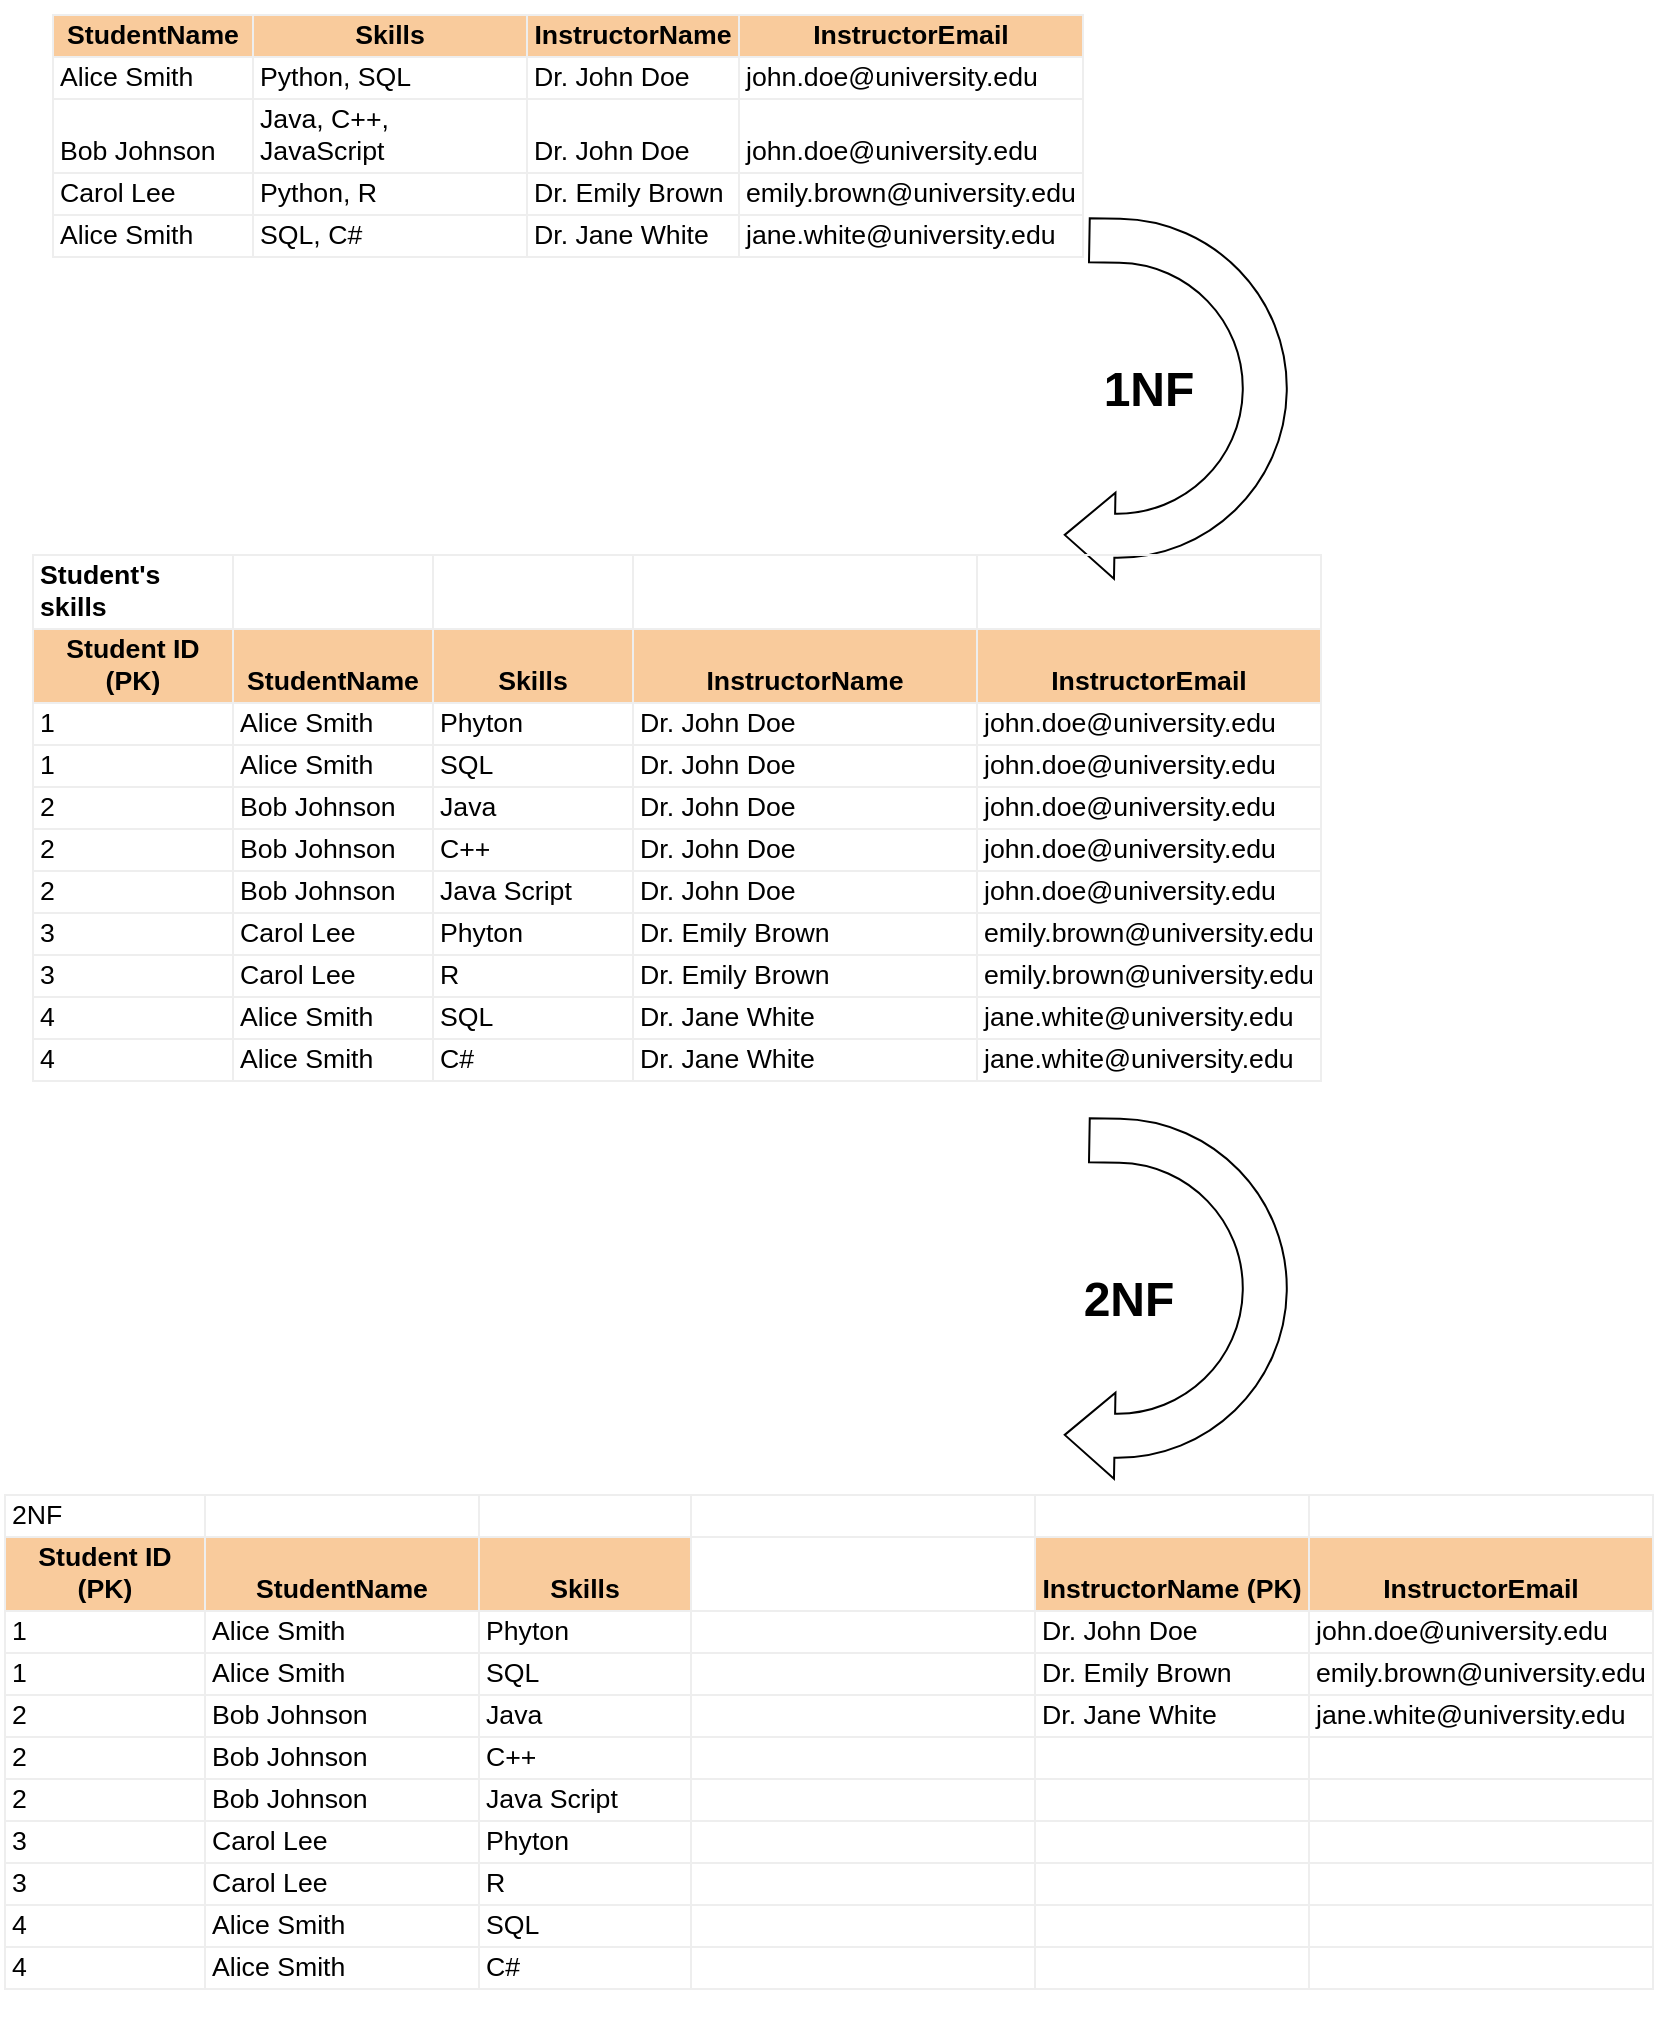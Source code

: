 <mxfile version="24.8.3">
  <diagram name="Halaman-1" id="TZsTCueLacz2FcIuYHnX">
    <mxGraphModel dx="2788" dy="1872" grid="1" gridSize="10" guides="1" tooltips="1" connect="1" arrows="1" fold="1" page="1" pageScale="1" pageWidth="827" pageHeight="1169" math="0" shadow="0">
      <root>
        <mxCell id="0" />
        <mxCell id="1" parent="0" />
        <UserObject label="&lt;table xmlns=&quot;http://www.w3.org/1999/xhtml&quot; cellspacing=&quot;0&quot; cellpadding=&quot;0&quot; dir=&quot;ltr&quot; border=&quot;1&quot; style=&quot;table-layout:fixed;font-size:10pt;font-family:Arial;width:0px;border-collapse:collapse;border:none&quot; data-sheets-root=&quot;1&quot; data-sheets-baot=&quot;1&quot;&gt;&lt;colgroup&gt;&lt;col width=&quot;100&quot;&gt;&lt;col width=&quot;137&quot;&gt;&lt;col width=&quot;106&quot;&gt;&lt;col width=&quot;172&quot;&gt;&lt;/colgroup&gt;&lt;tbody&gt;&lt;tr style=&quot;height:21px;&quot;&gt;&lt;td style=&quot;overflow:hidden;padding:2px 3px 2px 3px;vertical-align:bottom;background-color:#f9cb9c;font-weight:bold;text-align:center;&quot;&gt;StudentName&lt;/td&gt;&lt;td style=&quot;overflow:hidden;padding:2px 3px 2px 3px;vertical-align:bottom;background-color:#f9cb9c;font-weight:bold;text-align:center;&quot;&gt;Skills&lt;/td&gt;&lt;td style=&quot;overflow:hidden;padding:2px 3px 2px 3px;vertical-align:bottom;background-color:#f9cb9c;font-weight:bold;text-align:center;&quot;&gt;InstructorName&lt;/td&gt;&lt;td style=&quot;overflow:hidden;padding:2px 3px 2px 3px;vertical-align:bottom;background-color:#f9cb9c;font-weight:bold;text-align:center;&quot;&gt;InstructorEmail&lt;/td&gt;&lt;/tr&gt;&lt;tr style=&quot;height:21px;&quot;&gt;&lt;td style=&quot;overflow:hidden;padding:2px 3px 2px 3px;vertical-align:bottom;&quot;&gt;Alice Smith&lt;/td&gt;&lt;td style=&quot;overflow:hidden;padding:2px 3px 2px 3px;vertical-align:bottom;&quot;&gt;Python, SQL&lt;/td&gt;&lt;td style=&quot;overflow:hidden;padding:2px 3px 2px 3px;vertical-align:bottom;&quot;&gt;Dr. John Doe&lt;/td&gt;&lt;td style=&quot;overflow:hidden;padding:2px 3px 2px 3px;vertical-align:bottom;&quot;&gt;john.doe@university.edu&lt;/td&gt;&lt;/tr&gt;&lt;tr style=&quot;height:21px;&quot;&gt;&lt;td style=&quot;overflow:hidden;padding:2px 3px 2px 3px;vertical-align:bottom;&quot;&gt;Bob Johnson&lt;/td&gt;&lt;td style=&quot;overflow:hidden;padding:2px 3px 2px 3px;vertical-align:bottom;&quot;&gt;Java, C++, JavaScript&lt;/td&gt;&lt;td style=&quot;overflow:hidden;padding:2px 3px 2px 3px;vertical-align:bottom;&quot;&gt;Dr. John Doe&lt;/td&gt;&lt;td style=&quot;overflow:hidden;padding:2px 3px 2px 3px;vertical-align:bottom;&quot;&gt;john.doe@university.edu&lt;/td&gt;&lt;/tr&gt;&lt;tr style=&quot;height:21px;&quot;&gt;&lt;td style=&quot;overflow:hidden;padding:2px 3px 2px 3px;vertical-align:bottom;&quot;&gt;Carol Lee&lt;/td&gt;&lt;td style=&quot;overflow:hidden;padding:2px 3px 2px 3px;vertical-align:bottom;&quot;&gt;Python, R&lt;/td&gt;&lt;td style=&quot;overflow:hidden;padding:2px 3px 2px 3px;vertical-align:bottom;&quot;&gt;Dr. Emily Brown&lt;/td&gt;&lt;td style=&quot;overflow:hidden;padding:2px 3px 2px 3px;vertical-align:bottom;&quot;&gt;emily.brown@university.edu&lt;/td&gt;&lt;/tr&gt;&lt;tr style=&quot;height:21px;&quot;&gt;&lt;td style=&quot;overflow:hidden;padding:2px 3px 2px 3px;vertical-align:bottom;&quot;&gt;Alice Smith&lt;/td&gt;&lt;td style=&quot;overflow:hidden;padding:2px 3px 2px 3px;vertical-align:bottom;&quot;&gt;SQL, C#&lt;/td&gt;&lt;td style=&quot;overflow:hidden;padding:2px 3px 2px 3px;vertical-align:bottom;&quot;&gt;Dr. Jane White&lt;/td&gt;&lt;td style=&quot;overflow:hidden;padding:2px 3px 2px 3px;vertical-align:bottom;&quot;&gt;jane.white@university.edu&lt;/td&gt;&lt;/tr&gt;&lt;/tbody&gt;&lt;/table&gt;" id="SAuL4ZHzkhVfNu2EItm8-41">
          <mxCell style="text;whiteSpace=wrap;html=1;" parent="1" vertex="1">
            <mxGeometry x="-1630" y="-1150" width="560" height="140" as="geometry" />
          </mxCell>
        </UserObject>
        <mxCell id="SAuL4ZHzkhVfNu2EItm8-42" value="" style="html=1;shadow=0;dashed=0;align=center;verticalAlign=middle;shape=mxgraph.arrows2.uTurnArrow;dy=11;arrowHead=43;dx2=25;rotation=-179;" parent="1" vertex="1">
          <mxGeometry x="-1110.7" y="-1040.01" width="100" height="180" as="geometry" />
        </mxCell>
        <mxCell id="SAuL4ZHzkhVfNu2EItm8-44" value="1NF" style="text;strokeColor=none;fillColor=none;html=1;fontSize=24;fontStyle=1;verticalAlign=middle;align=center;" parent="1" vertex="1">
          <mxGeometry x="-1130" y="-980" width="100" height="50" as="geometry" />
        </mxCell>
        <UserObject label="&lt;table xmlns=&quot;http://www.w3.org/1999/xhtml&quot; cellspacing=&quot;0&quot; cellpadding=&quot;0&quot; dir=&quot;ltr&quot; border=&quot;1&quot; style=&quot;table-layout:fixed;font-size:10pt;font-family:Arial;width:0px;border-collapse:collapse;border:none&quot; data-sheets-root=&quot;1&quot; data-sheets-baot=&quot;1&quot;&gt;&lt;colgroup&gt;&lt;col width=&quot;100&quot;&gt;&lt;col width=&quot;100&quot;&gt;&lt;col width=&quot;100&quot;&gt;&lt;col width=&quot;172&quot;&gt;&lt;col width=&quot;172&quot;&gt;&lt;/colgroup&gt;&lt;tbody&gt;&lt;tr style=&quot;height:21px;&quot;&gt;&lt;td style=&quot;overflow:hidden;padding:2px 3px 2px 3px;vertical-align:bottom;font-weight:bold;&quot;&gt;Student&#39;s skills&lt;/td&gt;&lt;td style=&quot;overflow:hidden;padding:2px 3px 2px 3px;vertical-align:bottom;&quot;&gt;&lt;/td&gt;&lt;td style=&quot;overflow:hidden;padding:2px 3px 2px 3px;vertical-align:bottom;&quot;&gt;&lt;/td&gt;&lt;td style=&quot;overflow:hidden;padding:2px 3px 2px 3px;vertical-align:bottom;&quot;&gt;&lt;/td&gt;&lt;td style=&quot;overflow:hidden;padding:2px 3px 2px 3px;vertical-align:bottom;&quot;&gt;&lt;/td&gt;&lt;/tr&gt;&lt;tr style=&quot;height:21px;&quot;&gt;&lt;td style=&quot;overflow:hidden;padding:2px 3px 2px 3px;vertical-align:bottom;background-color:#f9cb9c;font-weight:bold;text-align:center;&quot;&gt;Student ID (PK)&lt;/td&gt;&lt;td style=&quot;overflow:hidden;padding:2px 3px 2px 3px;vertical-align:bottom;background-color:#f9cb9c;font-weight:bold;text-align:center;&quot;&gt;StudentName&lt;/td&gt;&lt;td style=&quot;overflow:hidden;padding:2px 3px 2px 3px;vertical-align:bottom;background-color:#f9cb9c;font-weight:bold;text-align:center;&quot;&gt;Skills&lt;/td&gt;&lt;td style=&quot;overflow:hidden;padding:2px 3px 2px 3px;vertical-align:bottom;background-color:#f9cb9c;font-weight:bold;text-align:center;&quot;&gt;InstructorName&lt;/td&gt;&lt;td style=&quot;overflow:hidden;padding:2px 3px 2px 3px;vertical-align:bottom;background-color:#f9cb9c;font-weight:bold;text-align:center;&quot;&gt;InstructorEmail&lt;/td&gt;&lt;/tr&gt;&lt;tr style=&quot;height:21px;&quot;&gt;&lt;td style=&quot;overflow:hidden;padding:2px 3px 2px 3px;vertical-align:bottom;&quot;&gt;1&lt;/td&gt;&lt;td style=&quot;overflow:hidden;padding:2px 3px 2px 3px;vertical-align:bottom;&quot;&gt;Alice Smith&lt;/td&gt;&lt;td style=&quot;overflow:hidden;padding:2px 3px 2px 3px;vertical-align:bottom;&quot;&gt;Phyton&lt;/td&gt;&lt;td style=&quot;overflow:hidden;padding:2px 3px 2px 3px;vertical-align:bottom;&quot;&gt;Dr. John Doe&lt;/td&gt;&lt;td style=&quot;overflow:hidden;padding:2px 3px 2px 3px;vertical-align:bottom;&quot;&gt;john.doe@university.edu&lt;/td&gt;&lt;/tr&gt;&lt;tr style=&quot;height:21px;&quot;&gt;&lt;td style=&quot;overflow:hidden;padding:2px 3px 2px 3px;vertical-align:bottom;&quot;&gt;1&lt;/td&gt;&lt;td style=&quot;overflow:hidden;padding:2px 3px 2px 3px;vertical-align:bottom;&quot;&gt;Alice Smith&lt;/td&gt;&lt;td style=&quot;overflow:hidden;padding:2px 3px 2px 3px;vertical-align:bottom;&quot;&gt;SQL&lt;/td&gt;&lt;td style=&quot;overflow:hidden;padding:2px 3px 2px 3px;vertical-align:bottom;&quot;&gt;Dr. John Doe&lt;/td&gt;&lt;td style=&quot;overflow:hidden;padding:2px 3px 2px 3px;vertical-align:bottom;&quot;&gt;john.doe@university.edu&lt;/td&gt;&lt;/tr&gt;&lt;tr style=&quot;height:21px;&quot;&gt;&lt;td style=&quot;overflow:hidden;padding:2px 3px 2px 3px;vertical-align:bottom;&quot;&gt;2&lt;/td&gt;&lt;td style=&quot;overflow:hidden;padding:2px 3px 2px 3px;vertical-align:bottom;&quot;&gt;Bob Johnson&lt;/td&gt;&lt;td style=&quot;overflow:hidden;padding:2px 3px 2px 3px;vertical-align:bottom;&quot;&gt;Java&lt;/td&gt;&lt;td style=&quot;overflow:hidden;padding:2px 3px 2px 3px;vertical-align:bottom;&quot;&gt;Dr. John Doe&lt;/td&gt;&lt;td style=&quot;overflow:hidden;padding:2px 3px 2px 3px;vertical-align:bottom;&quot;&gt;john.doe@university.edu&lt;/td&gt;&lt;/tr&gt;&lt;tr style=&quot;height:21px;&quot;&gt;&lt;td style=&quot;overflow:hidden;padding:2px 3px 2px 3px;vertical-align:bottom;&quot;&gt;2&lt;/td&gt;&lt;td style=&quot;overflow:hidden;padding:2px 3px 2px 3px;vertical-align:bottom;&quot;&gt;Bob Johnson&lt;/td&gt;&lt;td style=&quot;overflow:hidden;padding:2px 3px 2px 3px;vertical-align:bottom;&quot;&gt;C++&lt;/td&gt;&lt;td style=&quot;overflow:hidden;padding:2px 3px 2px 3px;vertical-align:bottom;&quot;&gt;Dr. John Doe&lt;/td&gt;&lt;td style=&quot;overflow:hidden;padding:2px 3px 2px 3px;vertical-align:bottom;&quot;&gt;john.doe@university.edu&lt;/td&gt;&lt;/tr&gt;&lt;tr style=&quot;height:21px;&quot;&gt;&lt;td style=&quot;overflow:hidden;padding:2px 3px 2px 3px;vertical-align:bottom;&quot;&gt;2&lt;/td&gt;&lt;td style=&quot;overflow:hidden;padding:2px 3px 2px 3px;vertical-align:bottom;&quot;&gt;Bob Johnson&lt;/td&gt;&lt;td style=&quot;overflow:hidden;padding:2px 3px 2px 3px;vertical-align:bottom;&quot;&gt;Java Script&lt;/td&gt;&lt;td style=&quot;overflow:hidden;padding:2px 3px 2px 3px;vertical-align:bottom;&quot;&gt;Dr. John Doe&lt;/td&gt;&lt;td style=&quot;overflow:hidden;padding:2px 3px 2px 3px;vertical-align:bottom;&quot;&gt;john.doe@university.edu&lt;/td&gt;&lt;/tr&gt;&lt;tr style=&quot;height:21px;&quot;&gt;&lt;td style=&quot;overflow:hidden;padding:2px 3px 2px 3px;vertical-align:bottom;&quot;&gt;3&lt;/td&gt;&lt;td style=&quot;overflow:hidden;padding:2px 3px 2px 3px;vertical-align:bottom;&quot;&gt;Carol Lee&lt;/td&gt;&lt;td style=&quot;overflow:hidden;padding:2px 3px 2px 3px;vertical-align:bottom;&quot;&gt;Phyton&lt;/td&gt;&lt;td style=&quot;overflow:hidden;padding:2px 3px 2px 3px;vertical-align:bottom;&quot;&gt;Dr. Emily Brown&lt;/td&gt;&lt;td style=&quot;overflow:hidden;padding:2px 3px 2px 3px;vertical-align:bottom;&quot;&gt;emily.brown@university.edu&lt;/td&gt;&lt;/tr&gt;&lt;tr style=&quot;height:21px;&quot;&gt;&lt;td style=&quot;overflow:hidden;padding:2px 3px 2px 3px;vertical-align:bottom;&quot;&gt;3&lt;/td&gt;&lt;td style=&quot;overflow:hidden;padding:2px 3px 2px 3px;vertical-align:bottom;&quot;&gt;Carol Lee&lt;/td&gt;&lt;td style=&quot;overflow:hidden;padding:2px 3px 2px 3px;vertical-align:bottom;&quot;&gt;R&lt;/td&gt;&lt;td style=&quot;overflow:hidden;padding:2px 3px 2px 3px;vertical-align:bottom;&quot;&gt;Dr. Emily Brown&lt;/td&gt;&lt;td style=&quot;overflow:hidden;padding:2px 3px 2px 3px;vertical-align:bottom;&quot;&gt;emily.brown@university.edu&lt;/td&gt;&lt;/tr&gt;&lt;tr style=&quot;height:21px;&quot;&gt;&lt;td style=&quot;overflow:hidden;padding:2px 3px 2px 3px;vertical-align:bottom;&quot;&gt;4&lt;/td&gt;&lt;td style=&quot;overflow:hidden;padding:2px 3px 2px 3px;vertical-align:bottom;&quot;&gt;Alice Smith&lt;/td&gt;&lt;td style=&quot;overflow:hidden;padding:2px 3px 2px 3px;vertical-align:bottom;&quot;&gt;SQL&lt;/td&gt;&lt;td style=&quot;overflow:hidden;padding:2px 3px 2px 3px;vertical-align:bottom;&quot;&gt;Dr. Jane White&lt;/td&gt;&lt;td style=&quot;overflow:hidden;padding:2px 3px 2px 3px;vertical-align:bottom;&quot;&gt;jane.white@university.edu&lt;/td&gt;&lt;/tr&gt;&lt;tr style=&quot;height:21px;&quot;&gt;&lt;td style=&quot;overflow:hidden;padding:2px 3px 2px 3px;vertical-align:bottom;&quot;&gt;4&lt;/td&gt;&lt;td style=&quot;overflow:hidden;padding:2px 3px 2px 3px;vertical-align:bottom;&quot;&gt;Alice Smith&lt;/td&gt;&lt;td style=&quot;overflow:hidden;padding:2px 3px 2px 3px;vertical-align:bottom;&quot;&gt;C#&lt;/td&gt;&lt;td style=&quot;overflow:hidden;padding:2px 3px 2px 3px;vertical-align:bottom;&quot;&gt;Dr. Jane White&lt;/td&gt;&lt;td style=&quot;overflow:hidden;padding:2px 3px 2px 3px;vertical-align:bottom;&quot;&gt;jane.white@university.edu&lt;/td&gt;&lt;/tr&gt;&lt;/tbody&gt;&lt;/table&gt;" id="SAuL4ZHzkhVfNu2EItm8-118">
          <mxCell style="text;whiteSpace=wrap;html=1;" parent="1" vertex="1">
            <mxGeometry x="-1640" y="-880" width="560" height="290" as="geometry" />
          </mxCell>
        </UserObject>
        <mxCell id="SAuL4ZHzkhVfNu2EItm8-121" value="" style="html=1;shadow=0;dashed=0;align=center;verticalAlign=middle;shape=mxgraph.arrows2.uTurnArrow;dy=11;arrowHead=43;dx2=25;rotation=-179;" parent="1" vertex="1">
          <mxGeometry x="-1110.7" y="-590" width="100" height="180" as="geometry" />
        </mxCell>
        <mxCell id="SAuL4ZHzkhVfNu2EItm8-122" value="2NF" style="text;strokeColor=none;fillColor=none;html=1;fontSize=24;fontStyle=1;verticalAlign=middle;align=center;" parent="1" vertex="1">
          <mxGeometry x="-1140" y="-525" width="100" height="50" as="geometry" />
        </mxCell>
        <UserObject label="&lt;table xmlns=&quot;http://www.w3.org/1999/xhtml&quot; cellspacing=&quot;0&quot; cellpadding=&quot;0&quot; dir=&quot;ltr&quot; border=&quot;1&quot; style=&quot;table-layout:fixed;font-size:10pt;font-family:Arial;width:0px;border-collapse:collapse;border:none&quot; data-sheets-root=&quot;1&quot; data-sheets-baot=&quot;1&quot;&gt;&lt;colgroup&gt;&lt;col width=&quot;100&quot;&gt;&lt;col width=&quot;137&quot;&gt;&lt;col width=&quot;106&quot;&gt;&lt;col width=&quot;172&quot;&gt;&lt;col width=&quot;137&quot;&gt;&lt;col width=&quot;172&quot;&gt;&lt;/colgroup&gt;&lt;tbody&gt;&lt;tr style=&quot;height:21px;&quot;&gt;&lt;td style=&quot;overflow:hidden;padding:2px 3px 2px 3px;vertical-align:bottom;&quot;&gt;2NF&lt;/td&gt;&lt;td style=&quot;overflow:hidden;padding:2px 3px 2px 3px;vertical-align:bottom;&quot;&gt;&lt;/td&gt;&lt;td style=&quot;overflow:hidden;padding:2px 3px 2px 3px;vertical-align:bottom;&quot;&gt;&lt;/td&gt;&lt;td style=&quot;overflow:hidden;padding:2px 3px 2px 3px;vertical-align:bottom;&quot;&gt;&lt;/td&gt;&lt;td style=&quot;overflow:hidden;padding:2px 3px 2px 3px;vertical-align:bottom;&quot;&gt;&lt;/td&gt;&lt;td style=&quot;overflow:hidden;padding:2px 3px 2px 3px;vertical-align:bottom;&quot;&gt;&lt;/td&gt;&lt;/tr&gt;&lt;tr style=&quot;height:21px;&quot;&gt;&lt;td style=&quot;overflow:hidden;padding:2px 3px 2px 3px;vertical-align:bottom;background-color:#f9cb9c;font-weight:bold;text-align:center;&quot;&gt;Student ID (PK)&lt;/td&gt;&lt;td style=&quot;overflow:hidden;padding:2px 3px 2px 3px;vertical-align:bottom;background-color:#f9cb9c;font-weight:bold;text-align:center;&quot;&gt;StudentName&lt;/td&gt;&lt;td style=&quot;overflow:hidden;padding:2px 3px 2px 3px;vertical-align:bottom;background-color:#f9cb9c;font-weight:bold;text-align:center;&quot;&gt;Skills&lt;/td&gt;&lt;td style=&quot;overflow:hidden;padding:2px 3px 2px 3px;vertical-align:bottom;&quot;&gt;&lt;/td&gt;&lt;td style=&quot;overflow:hidden;padding:2px 3px 2px 3px;vertical-align:bottom;background-color:#f9cb9c;font-weight:bold;text-align:center;&quot;&gt;InstructorName (PK)&lt;/td&gt;&lt;td style=&quot;overflow:hidden;padding:2px 3px 2px 3px;vertical-align:bottom;background-color:#f9cb9c;font-weight:bold;text-align:center;&quot;&gt;InstructorEmail&lt;/td&gt;&lt;/tr&gt;&lt;tr style=&quot;height:21px;&quot;&gt;&lt;td style=&quot;overflow:hidden;padding:2px 3px 2px 3px;vertical-align:bottom;&quot;&gt;1&lt;/td&gt;&lt;td style=&quot;overflow:hidden;padding:2px 3px 2px 3px;vertical-align:bottom;&quot;&gt;Alice Smith&lt;/td&gt;&lt;td style=&quot;overflow:hidden;padding:2px 3px 2px 3px;vertical-align:bottom;&quot;&gt;Phyton&lt;/td&gt;&lt;td style=&quot;overflow:hidden;padding:2px 3px 2px 3px;vertical-align:bottom;&quot;&gt;&lt;/td&gt;&lt;td style=&quot;overflow:hidden;padding:2px 3px 2px 3px;vertical-align:bottom;&quot;&gt;Dr. John Doe&lt;/td&gt;&lt;td style=&quot;overflow:hidden;padding:2px 3px 2px 3px;vertical-align:bottom;&quot;&gt;john.doe@university.edu&lt;/td&gt;&lt;/tr&gt;&lt;tr style=&quot;height:21px;&quot;&gt;&lt;td style=&quot;overflow:hidden;padding:2px 3px 2px 3px;vertical-align:bottom;&quot;&gt;1&lt;/td&gt;&lt;td style=&quot;overflow:hidden;padding:2px 3px 2px 3px;vertical-align:bottom;&quot;&gt;Alice Smith&lt;/td&gt;&lt;td style=&quot;overflow:hidden;padding:2px 3px 2px 3px;vertical-align:bottom;&quot;&gt;SQL&lt;/td&gt;&lt;td style=&quot;overflow:hidden;padding:2px 3px 2px 3px;vertical-align:bottom;&quot;&gt;&lt;/td&gt;&lt;td style=&quot;overflow:hidden;padding:2px 3px 2px 3px;vertical-align:bottom;&quot;&gt;Dr. Emily Brown&lt;/td&gt;&lt;td style=&quot;overflow:hidden;padding:2px 3px 2px 3px;vertical-align:bottom;&quot;&gt;emily.brown@university.edu&lt;/td&gt;&lt;/tr&gt;&lt;tr style=&quot;height:21px;&quot;&gt;&lt;td style=&quot;overflow:hidden;padding:2px 3px 2px 3px;vertical-align:bottom;&quot;&gt;2&lt;/td&gt;&lt;td style=&quot;overflow:hidden;padding:2px 3px 2px 3px;vertical-align:bottom;&quot;&gt;Bob Johnson&lt;/td&gt;&lt;td style=&quot;overflow:hidden;padding:2px 3px 2px 3px;vertical-align:bottom;&quot;&gt;Java&lt;/td&gt;&lt;td style=&quot;overflow:hidden;padding:2px 3px 2px 3px;vertical-align:bottom;&quot;&gt;&lt;/td&gt;&lt;td style=&quot;overflow:hidden;padding:2px 3px 2px 3px;vertical-align:bottom;&quot;&gt;Dr. Jane White&lt;/td&gt;&lt;td style=&quot;overflow:hidden;padding:2px 3px 2px 3px;vertical-align:bottom;&quot;&gt;jane.white@university.edu&lt;/td&gt;&lt;/tr&gt;&lt;tr style=&quot;height:21px;&quot;&gt;&lt;td style=&quot;overflow:hidden;padding:2px 3px 2px 3px;vertical-align:bottom;&quot;&gt;2&lt;/td&gt;&lt;td style=&quot;overflow:hidden;padding:2px 3px 2px 3px;vertical-align:bottom;&quot;&gt;Bob Johnson&lt;/td&gt;&lt;td style=&quot;overflow:hidden;padding:2px 3px 2px 3px;vertical-align:bottom;&quot;&gt;C++&lt;/td&gt;&lt;td style=&quot;overflow:hidden;padding:2px 3px 2px 3px;vertical-align:bottom;&quot;&gt;&lt;/td&gt;&lt;td style=&quot;overflow:hidden;padding:2px 3px 2px 3px;vertical-align:bottom;&quot;&gt;&lt;/td&gt;&lt;td style=&quot;overflow:hidden;padding:2px 3px 2px 3px;vertical-align:bottom;&quot;&gt;&lt;/td&gt;&lt;/tr&gt;&lt;tr style=&quot;height:21px;&quot;&gt;&lt;td style=&quot;overflow:hidden;padding:2px 3px 2px 3px;vertical-align:bottom;&quot;&gt;2&lt;/td&gt;&lt;td style=&quot;overflow:hidden;padding:2px 3px 2px 3px;vertical-align:bottom;&quot;&gt;Bob Johnson&lt;/td&gt;&lt;td style=&quot;overflow:hidden;padding:2px 3px 2px 3px;vertical-align:bottom;&quot;&gt;Java Script&lt;/td&gt;&lt;td style=&quot;overflow:hidden;padding:2px 3px 2px 3px;vertical-align:bottom;&quot;&gt;&lt;/td&gt;&lt;td style=&quot;overflow:hidden;padding:2px 3px 2px 3px;vertical-align:bottom;&quot;&gt;&lt;/td&gt;&lt;td style=&quot;overflow:hidden;padding:2px 3px 2px 3px;vertical-align:bottom;&quot;&gt;&lt;/td&gt;&lt;/tr&gt;&lt;tr style=&quot;height:21px;&quot;&gt;&lt;td style=&quot;overflow:hidden;padding:2px 3px 2px 3px;vertical-align:bottom;&quot;&gt;3&lt;/td&gt;&lt;td style=&quot;overflow:hidden;padding:2px 3px 2px 3px;vertical-align:bottom;&quot;&gt;Carol Lee&lt;/td&gt;&lt;td style=&quot;overflow:hidden;padding:2px 3px 2px 3px;vertical-align:bottom;&quot;&gt;Phyton&lt;/td&gt;&lt;td style=&quot;overflow:hidden;padding:2px 3px 2px 3px;vertical-align:bottom;&quot;&gt;&lt;/td&gt;&lt;td style=&quot;overflow:hidden;padding:2px 3px 2px 3px;vertical-align:bottom;&quot;&gt;&lt;/td&gt;&lt;td style=&quot;overflow:hidden;padding:2px 3px 2px 3px;vertical-align:bottom;&quot;&gt;&lt;/td&gt;&lt;/tr&gt;&lt;tr style=&quot;height:21px;&quot;&gt;&lt;td style=&quot;overflow:hidden;padding:2px 3px 2px 3px;vertical-align:bottom;&quot;&gt;3&lt;/td&gt;&lt;td style=&quot;overflow:hidden;padding:2px 3px 2px 3px;vertical-align:bottom;&quot;&gt;Carol Lee&lt;/td&gt;&lt;td style=&quot;overflow:hidden;padding:2px 3px 2px 3px;vertical-align:bottom;&quot;&gt;R&lt;/td&gt;&lt;td style=&quot;overflow:hidden;padding:2px 3px 2px 3px;vertical-align:bottom;&quot;&gt;&lt;/td&gt;&lt;td style=&quot;overflow:hidden;padding:2px 3px 2px 3px;vertical-align:bottom;&quot;&gt;&lt;/td&gt;&lt;td style=&quot;overflow:hidden;padding:2px 3px 2px 3px;vertical-align:bottom;&quot;&gt;&lt;/td&gt;&lt;/tr&gt;&lt;tr style=&quot;height:21px;&quot;&gt;&lt;td style=&quot;overflow:hidden;padding:2px 3px 2px 3px;vertical-align:bottom;&quot;&gt;4&lt;/td&gt;&lt;td style=&quot;overflow:hidden;padding:2px 3px 2px 3px;vertical-align:bottom;&quot;&gt;Alice Smith&lt;/td&gt;&lt;td style=&quot;overflow:hidden;padding:2px 3px 2px 3px;vertical-align:bottom;&quot;&gt;SQL&lt;/td&gt;&lt;td style=&quot;overflow:hidden;padding:2px 3px 2px 3px;vertical-align:bottom;&quot;&gt;&lt;/td&gt;&lt;td style=&quot;overflow:hidden;padding:2px 3px 2px 3px;vertical-align:bottom;&quot;&gt;&lt;/td&gt;&lt;td style=&quot;overflow:hidden;padding:2px 3px 2px 3px;vertical-align:bottom;&quot;&gt;&lt;/td&gt;&lt;/tr&gt;&lt;tr style=&quot;height:21px;&quot;&gt;&lt;td style=&quot;overflow:hidden;padding:2px 3px 2px 3px;vertical-align:bottom;&quot;&gt;4&lt;/td&gt;&lt;td style=&quot;overflow:hidden;padding:2px 3px 2px 3px;vertical-align:bottom;&quot;&gt;Alice Smith&lt;/td&gt;&lt;td style=&quot;overflow:hidden;padding:2px 3px 2px 3px;vertical-align:bottom;&quot;&gt;C#&lt;/td&gt;&lt;td style=&quot;overflow:hidden;padding:2px 3px 2px 3px;vertical-align:bottom;&quot;&gt;&lt;/td&gt;&lt;td style=&quot;overflow:hidden;padding:2px 3px 2px 3px;vertical-align:bottom;&quot;&gt;&lt;/td&gt;&lt;td style=&quot;overflow:hidden;padding:2px 3px 2px 3px;vertical-align:bottom;&quot;&gt;&lt;/td&gt;&lt;/tr&gt;&lt;/tbody&gt;&lt;/table&gt;" id="SAuL4ZHzkhVfNu2EItm8-123">
          <mxCell style="text;whiteSpace=wrap;html=1;" parent="1" vertex="1">
            <mxGeometry x="-1654" y="-410" width="560" height="270" as="geometry" />
          </mxCell>
        </UserObject>
      </root>
    </mxGraphModel>
  </diagram>
</mxfile>
